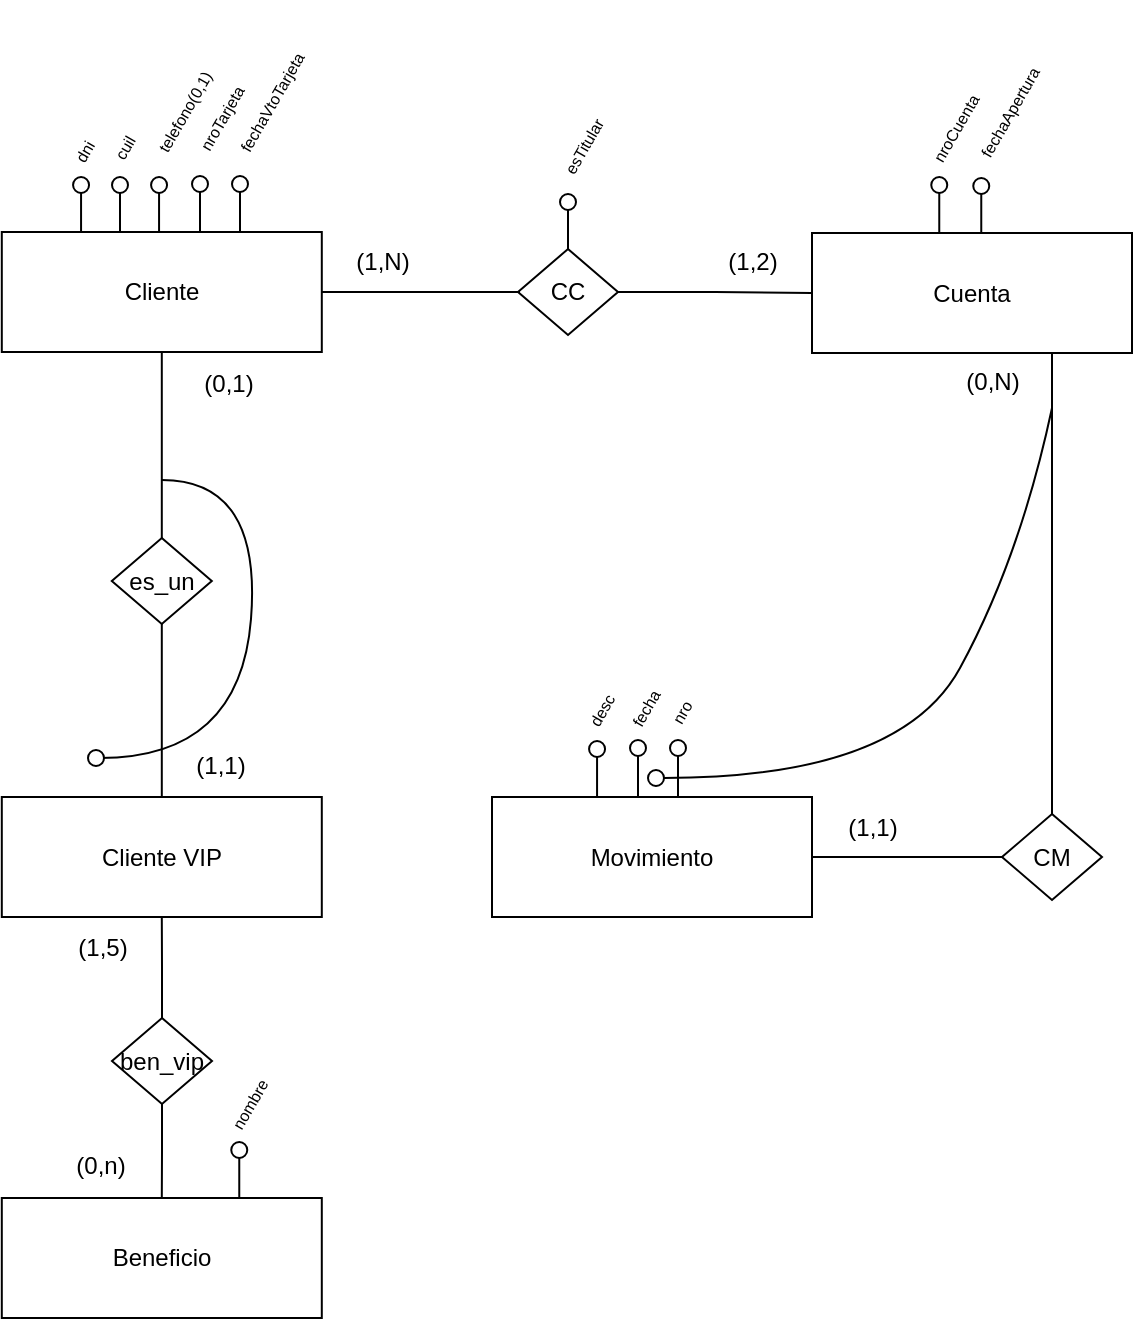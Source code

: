 <mxfile version="27.0.6">
  <diagram name="Page-1" id="GqUmpZvGIh4dHvEs5y8a">
    <mxGraphModel dx="1188" dy="1797" grid="1" gridSize="10" guides="1" tooltips="1" connect="1" arrows="1" fold="1" page="1" pageScale="1" pageWidth="850" pageHeight="1100" math="0" shadow="0">
      <root>
        <mxCell id="0" />
        <mxCell id="1" parent="0" />
        <mxCell id="zeorQwe3iclGi-jsm_hW-1" value="Cliente" style="rounded=0;whiteSpace=wrap;html=1;" parent="1" vertex="1">
          <mxGeometry x="460.9" y="-843.0" width="160" height="60" as="geometry" />
        </mxCell>
        <mxCell id="zeorQwe3iclGi-jsm_hW-2" value="" style="group" parent="1" vertex="1" connectable="0">
          <mxGeometry x="496.53" y="-870.499" width="8" height="28" as="geometry" />
        </mxCell>
        <mxCell id="zeorQwe3iclGi-jsm_hW-3" value="" style="ellipse;whiteSpace=wrap;html=1;aspect=fixed;fillColor=light-dark(#FFFFFF,#FFFFFF);" parent="zeorQwe3iclGi-jsm_hW-2" vertex="1">
          <mxGeometry width="8" height="8" as="geometry" />
        </mxCell>
        <mxCell id="zeorQwe3iclGi-jsm_hW-4" style="edgeStyle=orthogonalEdgeStyle;rounded=0;orthogonalLoop=1;jettySize=auto;html=1;endArrow=none;startFill=0;" parent="zeorQwe3iclGi-jsm_hW-2" edge="1">
          <mxGeometry relative="1" as="geometry">
            <mxPoint x="4" y="28" as="targetPoint" />
            <mxPoint x="4" y="8" as="sourcePoint" />
          </mxGeometry>
        </mxCell>
        <mxCell id="zeorQwe3iclGi-jsm_hW-5" value="&lt;font style=&quot;font-size: 8px;&quot;&gt;dni&lt;/font&gt;" style="text;html=1;align=center;verticalAlign=middle;resizable=0;points=[];autosize=1;strokeColor=none;fillColor=none;rotation=-60;" parent="1" vertex="1">
          <mxGeometry x="480.9" y="-898.499" width="40" height="30" as="geometry" />
        </mxCell>
        <mxCell id="zeorQwe3iclGi-jsm_hW-13" value="" style="group" parent="1" vertex="1" connectable="0">
          <mxGeometry x="535.53" y="-870.499" width="8" height="28" as="geometry" />
        </mxCell>
        <mxCell id="zeorQwe3iclGi-jsm_hW-14" value="" style="ellipse;whiteSpace=wrap;html=1;aspect=fixed;" parent="zeorQwe3iclGi-jsm_hW-13" vertex="1">
          <mxGeometry width="8" height="8" as="geometry" />
        </mxCell>
        <mxCell id="zeorQwe3iclGi-jsm_hW-15" style="edgeStyle=orthogonalEdgeStyle;rounded=0;orthogonalLoop=1;jettySize=auto;html=1;endArrow=none;startFill=0;" parent="zeorQwe3iclGi-jsm_hW-13" edge="1">
          <mxGeometry relative="1" as="geometry">
            <mxPoint x="4" y="28" as="targetPoint" />
            <mxPoint x="4" y="8" as="sourcePoint" />
          </mxGeometry>
        </mxCell>
        <mxCell id="zeorQwe3iclGi-jsm_hW-17" value="&lt;font style=&quot;font-size: 8px;&quot;&gt;telefono(0,1)&lt;/font&gt;" style="text;html=1;align=center;verticalAlign=middle;resizable=0;points=[];autosize=1;strokeColor=none;fillColor=none;rotation=-60;" parent="1" vertex="1">
          <mxGeometry x="506.0" y="-918.499" width="90" height="30" as="geometry" />
        </mxCell>
        <mxCell id="SNxEm5c5hE_o6_JuFN__-180" value="" style="group" vertex="1" connectable="0" parent="1">
          <mxGeometry x="516" y="-870.5" width="8" height="28" as="geometry" />
        </mxCell>
        <mxCell id="SNxEm5c5hE_o6_JuFN__-181" value="" style="ellipse;whiteSpace=wrap;html=1;aspect=fixed;fillColor=light-dark(#FFFFFF,#FFFFFF);" vertex="1" parent="SNxEm5c5hE_o6_JuFN__-180">
          <mxGeometry width="8" height="8" as="geometry" />
        </mxCell>
        <mxCell id="SNxEm5c5hE_o6_JuFN__-182" style="edgeStyle=orthogonalEdgeStyle;rounded=0;orthogonalLoop=1;jettySize=auto;html=1;endArrow=none;startFill=0;" edge="1" parent="SNxEm5c5hE_o6_JuFN__-180">
          <mxGeometry relative="1" as="geometry">
            <mxPoint x="4" y="28" as="targetPoint" />
            <mxPoint x="4" y="8" as="sourcePoint" />
          </mxGeometry>
        </mxCell>
        <mxCell id="SNxEm5c5hE_o6_JuFN__-183" value="&lt;font style=&quot;font-size: 8px;&quot;&gt;cuil&lt;/font&gt;" style="text;html=1;align=center;verticalAlign=middle;resizable=0;points=[];autosize=1;strokeColor=none;fillColor=none;rotation=-60;" vertex="1" parent="1">
          <mxGeometry x="501.0" y="-900.499" width="40" height="30" as="geometry" />
        </mxCell>
        <mxCell id="SNxEm5c5hE_o6_JuFN__-184" value="" style="group" vertex="1" connectable="0" parent="1">
          <mxGeometry x="556" y="-871" width="8" height="28" as="geometry" />
        </mxCell>
        <mxCell id="SNxEm5c5hE_o6_JuFN__-185" value="" style="ellipse;whiteSpace=wrap;html=1;aspect=fixed;" vertex="1" parent="SNxEm5c5hE_o6_JuFN__-184">
          <mxGeometry width="8" height="8" as="geometry" />
        </mxCell>
        <mxCell id="SNxEm5c5hE_o6_JuFN__-186" style="edgeStyle=orthogonalEdgeStyle;rounded=0;orthogonalLoop=1;jettySize=auto;html=1;endArrow=none;startFill=0;" edge="1" parent="SNxEm5c5hE_o6_JuFN__-184">
          <mxGeometry relative="1" as="geometry">
            <mxPoint x="4" y="28" as="targetPoint" />
            <mxPoint x="4" y="8" as="sourcePoint" />
          </mxGeometry>
        </mxCell>
        <mxCell id="SNxEm5c5hE_o6_JuFN__-187" value="" style="group" vertex="1" connectable="0" parent="1">
          <mxGeometry x="576" y="-871" width="8" height="28" as="geometry" />
        </mxCell>
        <mxCell id="SNxEm5c5hE_o6_JuFN__-188" value="" style="ellipse;whiteSpace=wrap;html=1;aspect=fixed;" vertex="1" parent="SNxEm5c5hE_o6_JuFN__-187">
          <mxGeometry width="8" height="8" as="geometry" />
        </mxCell>
        <mxCell id="SNxEm5c5hE_o6_JuFN__-189" style="edgeStyle=orthogonalEdgeStyle;rounded=0;orthogonalLoop=1;jettySize=auto;html=1;endArrow=none;startFill=0;" edge="1" parent="SNxEm5c5hE_o6_JuFN__-187">
          <mxGeometry relative="1" as="geometry">
            <mxPoint x="4" y="28" as="targetPoint" />
            <mxPoint x="4" y="8" as="sourcePoint" />
          </mxGeometry>
        </mxCell>
        <mxCell id="SNxEm5c5hE_o6_JuFN__-190" value="&lt;font style=&quot;font-size: 8px;&quot;&gt;nroTarjeta&lt;/font&gt;" style="text;html=1;align=center;verticalAlign=middle;resizable=0;points=[];autosize=1;strokeColor=none;fillColor=none;rotation=-60;" vertex="1" parent="1">
          <mxGeometry x="535.0" y="-914.999" width="70" height="30" as="geometry" />
        </mxCell>
        <mxCell id="SNxEm5c5hE_o6_JuFN__-191" value="&lt;font style=&quot;font-size: 8px;&quot;&gt;fechaVtoTarjeta&lt;/font&gt;" style="text;html=1;align=center;verticalAlign=middle;resizable=0;points=[];autosize=1;strokeColor=none;fillColor=none;rotation=-60;" vertex="1" parent="1">
          <mxGeometry x="545.0" y="-922.999" width="100" height="30" as="geometry" />
        </mxCell>
        <mxCell id="SNxEm5c5hE_o6_JuFN__-195" style="edgeStyle=orthogonalEdgeStyle;rounded=0;orthogonalLoop=1;jettySize=auto;html=1;entryX=0;entryY=0.5;entryDx=0;entryDy=0;endArrow=none;startFill=0;" edge="1" parent="1" source="SNxEm5c5hE_o6_JuFN__-192" target="SNxEm5c5hE_o6_JuFN__-194">
          <mxGeometry relative="1" as="geometry" />
        </mxCell>
        <mxCell id="SNxEm5c5hE_o6_JuFN__-192" value="CC" style="rhombus;whiteSpace=wrap;html=1;" vertex="1" parent="1">
          <mxGeometry x="719" y="-834.5" width="50" height="43" as="geometry" />
        </mxCell>
        <mxCell id="SNxEm5c5hE_o6_JuFN__-193" style="edgeStyle=orthogonalEdgeStyle;rounded=0;orthogonalLoop=1;jettySize=auto;html=1;endArrow=none;startFill=0;" edge="1" parent="1" source="zeorQwe3iclGi-jsm_hW-1">
          <mxGeometry relative="1" as="geometry">
            <mxPoint x="720" y="-813" as="targetPoint" />
          </mxGeometry>
        </mxCell>
        <mxCell id="SNxEm5c5hE_o6_JuFN__-194" value="Cuenta" style="rounded=0;whiteSpace=wrap;html=1;" vertex="1" parent="1">
          <mxGeometry x="866" y="-842.5" width="160" height="60" as="geometry" />
        </mxCell>
        <mxCell id="SNxEm5c5hE_o6_JuFN__-196" value="" style="group" vertex="1" connectable="0" parent="1">
          <mxGeometry x="740" y="-862.0" width="8" height="28" as="geometry" />
        </mxCell>
        <mxCell id="SNxEm5c5hE_o6_JuFN__-197" value="" style="ellipse;whiteSpace=wrap;html=1;aspect=fixed;" vertex="1" parent="SNxEm5c5hE_o6_JuFN__-196">
          <mxGeometry width="8" height="8" as="geometry" />
        </mxCell>
        <mxCell id="SNxEm5c5hE_o6_JuFN__-198" style="edgeStyle=orthogonalEdgeStyle;rounded=0;orthogonalLoop=1;jettySize=auto;html=1;endArrow=none;startFill=0;" edge="1" parent="SNxEm5c5hE_o6_JuFN__-196">
          <mxGeometry relative="1" as="geometry">
            <mxPoint x="4" y="28" as="targetPoint" />
            <mxPoint x="4" y="8" as="sourcePoint" />
          </mxGeometry>
        </mxCell>
        <mxCell id="SNxEm5c5hE_o6_JuFN__-199" value="&lt;font style=&quot;font-size: 8px;&quot;&gt;esTitular&lt;/font&gt;" style="text;html=1;align=center;verticalAlign=middle;resizable=0;points=[];autosize=1;strokeColor=none;fillColor=none;rotation=-60;" vertex="1" parent="1">
          <mxGeometry x="716.0" y="-900.999" width="70" height="30" as="geometry" />
        </mxCell>
        <mxCell id="SNxEm5c5hE_o6_JuFN__-200" value="" style="group" vertex="1" connectable="0" parent="1">
          <mxGeometry x="925.63" y="-870.499" width="8" height="28" as="geometry" />
        </mxCell>
        <mxCell id="SNxEm5c5hE_o6_JuFN__-201" value="" style="ellipse;whiteSpace=wrap;html=1;aspect=fixed;fillColor=light-dark(#FFFFFF,#FFFFFF);" vertex="1" parent="SNxEm5c5hE_o6_JuFN__-200">
          <mxGeometry width="8" height="8" as="geometry" />
        </mxCell>
        <mxCell id="SNxEm5c5hE_o6_JuFN__-202" style="edgeStyle=orthogonalEdgeStyle;rounded=0;orthogonalLoop=1;jettySize=auto;html=1;endArrow=none;startFill=0;" edge="1" parent="SNxEm5c5hE_o6_JuFN__-200">
          <mxGeometry relative="1" as="geometry">
            <mxPoint x="4" y="28" as="targetPoint" />
            <mxPoint x="4" y="8" as="sourcePoint" />
          </mxGeometry>
        </mxCell>
        <mxCell id="SNxEm5c5hE_o6_JuFN__-203" value="&lt;font style=&quot;font-size: 8px;&quot;&gt;nroCuenta&lt;/font&gt;" style="text;html=1;align=center;verticalAlign=middle;resizable=0;points=[];autosize=1;strokeColor=none;fillColor=none;rotation=-60;" vertex="1" parent="1">
          <mxGeometry x="902.0" y="-909.999" width="70" height="30" as="geometry" />
        </mxCell>
        <mxCell id="SNxEm5c5hE_o6_JuFN__-204" value="" style="group" vertex="1" connectable="0" parent="1">
          <mxGeometry x="946.63" y="-870.0" width="8" height="28" as="geometry" />
        </mxCell>
        <mxCell id="SNxEm5c5hE_o6_JuFN__-205" value="" style="ellipse;whiteSpace=wrap;html=1;aspect=fixed;" vertex="1" parent="SNxEm5c5hE_o6_JuFN__-204">
          <mxGeometry width="8" height="8" as="geometry" />
        </mxCell>
        <mxCell id="SNxEm5c5hE_o6_JuFN__-206" style="edgeStyle=orthogonalEdgeStyle;rounded=0;orthogonalLoop=1;jettySize=auto;html=1;endArrow=none;startFill=0;" edge="1" parent="SNxEm5c5hE_o6_JuFN__-204">
          <mxGeometry relative="1" as="geometry">
            <mxPoint x="4" y="28" as="targetPoint" />
            <mxPoint x="4" y="8" as="sourcePoint" />
          </mxGeometry>
        </mxCell>
        <mxCell id="SNxEm5c5hE_o6_JuFN__-207" value="&lt;font style=&quot;font-size: 8px;&quot;&gt;fechaApertura&lt;/font&gt;" style="text;html=1;align=center;verticalAlign=middle;resizable=0;points=[];autosize=1;strokeColor=none;fillColor=none;rotation=-60;" vertex="1" parent="1">
          <mxGeometry x="919.0" y="-917.999" width="90" height="30" as="geometry" />
        </mxCell>
        <mxCell id="SNxEm5c5hE_o6_JuFN__-208" value="(1,N)" style="text;html=1;align=center;verticalAlign=middle;resizable=0;points=[];autosize=1;strokeColor=none;fillColor=none;" vertex="1" parent="1">
          <mxGeometry x="620.9" y="-843" width="60" height="30" as="geometry" />
        </mxCell>
        <mxCell id="SNxEm5c5hE_o6_JuFN__-210" value="(1,2)" style="text;html=1;align=center;verticalAlign=middle;resizable=0;points=[];autosize=1;strokeColor=none;fillColor=none;" vertex="1" parent="1">
          <mxGeometry x="806" y="-843" width="60" height="30" as="geometry" />
        </mxCell>
        <mxCell id="SNxEm5c5hE_o6_JuFN__-212" style="edgeStyle=orthogonalEdgeStyle;rounded=0;orthogonalLoop=1;jettySize=auto;html=1;entryX=0.75;entryY=1;entryDx=0;entryDy=0;endArrow=none;startFill=0;" edge="1" parent="1" source="SNxEm5c5hE_o6_JuFN__-211" target="SNxEm5c5hE_o6_JuFN__-194">
          <mxGeometry relative="1" as="geometry" />
        </mxCell>
        <mxCell id="SNxEm5c5hE_o6_JuFN__-211" value="CM" style="rhombus;whiteSpace=wrap;html=1;" vertex="1" parent="1">
          <mxGeometry x="961" y="-552" width="50" height="43" as="geometry" />
        </mxCell>
        <mxCell id="SNxEm5c5hE_o6_JuFN__-214" style="edgeStyle=orthogonalEdgeStyle;rounded=0;orthogonalLoop=1;jettySize=auto;html=1;entryX=0;entryY=0.5;entryDx=0;entryDy=0;endArrow=none;startFill=0;" edge="1" parent="1" source="SNxEm5c5hE_o6_JuFN__-213" target="SNxEm5c5hE_o6_JuFN__-211">
          <mxGeometry relative="1" as="geometry" />
        </mxCell>
        <mxCell id="SNxEm5c5hE_o6_JuFN__-213" value="Movimiento" style="rounded=0;whiteSpace=wrap;html=1;" vertex="1" parent="1">
          <mxGeometry x="706" y="-560.5" width="160" height="60" as="geometry" />
        </mxCell>
        <mxCell id="SNxEm5c5hE_o6_JuFN__-215" value="" style="group" vertex="1" connectable="0" parent="1">
          <mxGeometry x="754.53" y="-588.499" width="8" height="28" as="geometry" />
        </mxCell>
        <mxCell id="SNxEm5c5hE_o6_JuFN__-216" value="" style="ellipse;whiteSpace=wrap;html=1;aspect=fixed;" vertex="1" parent="SNxEm5c5hE_o6_JuFN__-215">
          <mxGeometry width="8" height="8" as="geometry" />
        </mxCell>
        <mxCell id="SNxEm5c5hE_o6_JuFN__-217" style="edgeStyle=orthogonalEdgeStyle;rounded=0;orthogonalLoop=1;jettySize=auto;html=1;endArrow=none;startFill=0;" edge="1" parent="SNxEm5c5hE_o6_JuFN__-215">
          <mxGeometry relative="1" as="geometry">
            <mxPoint x="4" y="28" as="targetPoint" />
            <mxPoint x="4" y="8" as="sourcePoint" />
          </mxGeometry>
        </mxCell>
        <mxCell id="SNxEm5c5hE_o6_JuFN__-219" value="" style="group" vertex="1" connectable="0" parent="1">
          <mxGeometry x="775" y="-589.0" width="8" height="28" as="geometry" />
        </mxCell>
        <mxCell id="SNxEm5c5hE_o6_JuFN__-220" value="" style="ellipse;whiteSpace=wrap;html=1;aspect=fixed;" vertex="1" parent="SNxEm5c5hE_o6_JuFN__-219">
          <mxGeometry width="8" height="8" as="geometry" />
        </mxCell>
        <mxCell id="SNxEm5c5hE_o6_JuFN__-221" style="edgeStyle=orthogonalEdgeStyle;rounded=0;orthogonalLoop=1;jettySize=auto;html=1;endArrow=none;startFill=0;" edge="1" parent="SNxEm5c5hE_o6_JuFN__-219">
          <mxGeometry relative="1" as="geometry">
            <mxPoint x="4" y="28" as="targetPoint" />
            <mxPoint x="4" y="8" as="sourcePoint" />
          </mxGeometry>
        </mxCell>
        <mxCell id="SNxEm5c5hE_o6_JuFN__-222" value="" style="group" vertex="1" connectable="0" parent="1">
          <mxGeometry x="795" y="-589.0" width="8" height="28" as="geometry" />
        </mxCell>
        <mxCell id="SNxEm5c5hE_o6_JuFN__-223" value="" style="ellipse;whiteSpace=wrap;html=1;aspect=fixed;" vertex="1" parent="SNxEm5c5hE_o6_JuFN__-222">
          <mxGeometry width="8" height="8" as="geometry" />
        </mxCell>
        <mxCell id="SNxEm5c5hE_o6_JuFN__-224" style="edgeStyle=orthogonalEdgeStyle;rounded=0;orthogonalLoop=1;jettySize=auto;html=1;endArrow=none;startFill=0;" edge="1" parent="SNxEm5c5hE_o6_JuFN__-222">
          <mxGeometry relative="1" as="geometry">
            <mxPoint x="4" y="28" as="targetPoint" />
            <mxPoint x="4" y="8" as="sourcePoint" />
          </mxGeometry>
        </mxCell>
        <mxCell id="SNxEm5c5hE_o6_JuFN__-225" value="&lt;font style=&quot;font-size: 8px;&quot;&gt;fecha&lt;/font&gt;" style="text;html=1;align=center;verticalAlign=middle;resizable=0;points=[];autosize=1;strokeColor=none;fillColor=none;rotation=-60;" vertex="1" parent="1">
          <mxGeometry x="757.0" y="-619.999" width="50" height="30" as="geometry" />
        </mxCell>
        <mxCell id="SNxEm5c5hE_o6_JuFN__-226" value="&lt;font style=&quot;font-size: 8px;&quot;&gt;nro&lt;/font&gt;" style="text;html=1;align=center;verticalAlign=middle;resizable=0;points=[];autosize=1;strokeColor=none;fillColor=none;rotation=-60;" vertex="1" parent="1">
          <mxGeometry x="780.0" y="-617.999" width="40" height="30" as="geometry" />
        </mxCell>
        <mxCell id="SNxEm5c5hE_o6_JuFN__-227" value="&lt;font style=&quot;font-size: 8px;&quot;&gt;desc&lt;/font&gt;" style="text;html=1;align=center;verticalAlign=middle;resizable=0;points=[];autosize=1;strokeColor=none;fillColor=none;rotation=-60;" vertex="1" parent="1">
          <mxGeometry x="740.0" y="-618.999" width="40" height="30" as="geometry" />
        </mxCell>
        <mxCell id="SNxEm5c5hE_o6_JuFN__-228" value="" style="curved=1;endArrow=none;html=1;rounded=0;startFill=0;entryX=1;entryY=0.5;entryDx=0;entryDy=0;" edge="1" parent="1" target="SNxEm5c5hE_o6_JuFN__-230">
          <mxGeometry width="50" height="50" relative="1" as="geometry">
            <mxPoint x="986" y="-755" as="sourcePoint" />
            <mxPoint x="805" y="-678" as="targetPoint" />
            <Array as="points">
              <mxPoint x="970" y="-680" />
              <mxPoint x="910" y="-570" />
            </Array>
          </mxGeometry>
        </mxCell>
        <mxCell id="SNxEm5c5hE_o6_JuFN__-229" value="" style="group" vertex="1" connectable="0" parent="1">
          <mxGeometry x="784" y="-574" width="8" height="28" as="geometry" />
        </mxCell>
        <mxCell id="SNxEm5c5hE_o6_JuFN__-230" value="" style="ellipse;whiteSpace=wrap;html=1;aspect=fixed;fillColor=light-dark(#FFFFFF,#FFFFFF);" vertex="1" parent="SNxEm5c5hE_o6_JuFN__-229">
          <mxGeometry width="8" height="8" as="geometry" />
        </mxCell>
        <mxCell id="SNxEm5c5hE_o6_JuFN__-234" value="(1,1)" style="text;html=1;align=center;verticalAlign=middle;resizable=0;points=[];autosize=1;strokeColor=none;fillColor=none;" vertex="1" parent="1">
          <mxGeometry x="865.63" y="-560.5" width="60" height="30" as="geometry" />
        </mxCell>
        <mxCell id="SNxEm5c5hE_o6_JuFN__-235" value="(0,N)" style="text;html=1;align=center;verticalAlign=middle;resizable=0;points=[];autosize=1;strokeColor=none;fillColor=none;" vertex="1" parent="1">
          <mxGeometry x="926" y="-783" width="60" height="30" as="geometry" />
        </mxCell>
        <mxCell id="SNxEm5c5hE_o6_JuFN__-236" value="Cliente VIP" style="rounded=0;whiteSpace=wrap;html=1;" vertex="1" parent="1">
          <mxGeometry x="460.9" y="-560.5" width="160" height="60" as="geometry" />
        </mxCell>
        <mxCell id="SNxEm5c5hE_o6_JuFN__-238" style="edgeStyle=orthogonalEdgeStyle;rounded=0;orthogonalLoop=1;jettySize=auto;html=1;entryX=0.5;entryY=1;entryDx=0;entryDy=0;endArrow=none;startFill=0;" edge="1" parent="1" source="SNxEm5c5hE_o6_JuFN__-237" target="zeorQwe3iclGi-jsm_hW-1">
          <mxGeometry relative="1" as="geometry" />
        </mxCell>
        <mxCell id="SNxEm5c5hE_o6_JuFN__-239" style="edgeStyle=orthogonalEdgeStyle;rounded=0;orthogonalLoop=1;jettySize=auto;html=1;entryX=0.5;entryY=0;entryDx=0;entryDy=0;endArrow=none;startFill=0;" edge="1" parent="1" source="SNxEm5c5hE_o6_JuFN__-237" target="SNxEm5c5hE_o6_JuFN__-236">
          <mxGeometry relative="1" as="geometry">
            <Array as="points">
              <mxPoint x="541" y="-609" />
              <mxPoint x="541" y="-609" />
            </Array>
          </mxGeometry>
        </mxCell>
        <mxCell id="SNxEm5c5hE_o6_JuFN__-237" value="es_un" style="rhombus;whiteSpace=wrap;html=1;" vertex="1" parent="1">
          <mxGeometry x="515.9" y="-690" width="50" height="43" as="geometry" />
        </mxCell>
        <mxCell id="SNxEm5c5hE_o6_JuFN__-240" value="" style="curved=1;endArrow=none;html=1;rounded=0;startFill=0;" edge="1" parent="1">
          <mxGeometry width="50" height="50" relative="1" as="geometry">
            <mxPoint x="541" y="-719" as="sourcePoint" />
            <mxPoint x="510" y="-580" as="targetPoint" />
            <Array as="points">
              <mxPoint x="591" y="-719" />
              <mxPoint x="580" y="-580" />
            </Array>
          </mxGeometry>
        </mxCell>
        <mxCell id="SNxEm5c5hE_o6_JuFN__-241" value="" style="group" vertex="1" connectable="0" parent="1">
          <mxGeometry x="504" y="-584" width="8" height="28" as="geometry" />
        </mxCell>
        <mxCell id="SNxEm5c5hE_o6_JuFN__-242" value="" style="ellipse;whiteSpace=wrap;html=1;aspect=fixed;fillColor=light-dark(#FFFFFF,#FFFFFF);" vertex="1" parent="SNxEm5c5hE_o6_JuFN__-241">
          <mxGeometry width="8" height="8" as="geometry" />
        </mxCell>
        <mxCell id="SNxEm5c5hE_o6_JuFN__-245" style="edgeStyle=orthogonalEdgeStyle;rounded=0;orthogonalLoop=1;jettySize=auto;html=1;entryX=0.5;entryY=1;entryDx=0;entryDy=0;endArrow=none;startFill=0;" edge="1" parent="1" source="SNxEm5c5hE_o6_JuFN__-243" target="SNxEm5c5hE_o6_JuFN__-236">
          <mxGeometry relative="1" as="geometry" />
        </mxCell>
        <mxCell id="SNxEm5c5hE_o6_JuFN__-246" style="edgeStyle=orthogonalEdgeStyle;rounded=0;orthogonalLoop=1;jettySize=auto;html=1;entryX=0.5;entryY=0;entryDx=0;entryDy=0;endArrow=none;startFill=0;" edge="1" parent="1" source="SNxEm5c5hE_o6_JuFN__-243" target="SNxEm5c5hE_o6_JuFN__-244">
          <mxGeometry relative="1" as="geometry" />
        </mxCell>
        <mxCell id="SNxEm5c5hE_o6_JuFN__-243" value="ben_vip" style="rhombus;whiteSpace=wrap;html=1;" vertex="1" parent="1">
          <mxGeometry x="516" y="-450" width="50" height="43" as="geometry" />
        </mxCell>
        <mxCell id="SNxEm5c5hE_o6_JuFN__-244" value="Beneficio" style="rounded=0;whiteSpace=wrap;html=1;" vertex="1" parent="1">
          <mxGeometry x="460.9" y="-360" width="160" height="60" as="geometry" />
        </mxCell>
        <mxCell id="SNxEm5c5hE_o6_JuFN__-254" value="" style="group" vertex="1" connectable="0" parent="1">
          <mxGeometry x="575.63" y="-387.999" width="8" height="28" as="geometry" />
        </mxCell>
        <mxCell id="SNxEm5c5hE_o6_JuFN__-255" value="" style="ellipse;whiteSpace=wrap;html=1;aspect=fixed;fillColor=light-dark(#FFFFFF,#FFFFFF);" vertex="1" parent="SNxEm5c5hE_o6_JuFN__-254">
          <mxGeometry width="8" height="8" as="geometry" />
        </mxCell>
        <mxCell id="SNxEm5c5hE_o6_JuFN__-256" style="edgeStyle=orthogonalEdgeStyle;rounded=0;orthogonalLoop=1;jettySize=auto;html=1;endArrow=none;startFill=0;" edge="1" parent="SNxEm5c5hE_o6_JuFN__-254">
          <mxGeometry relative="1" as="geometry">
            <mxPoint x="4" y="28" as="targetPoint" />
            <mxPoint x="4" y="8" as="sourcePoint" />
          </mxGeometry>
        </mxCell>
        <mxCell id="SNxEm5c5hE_o6_JuFN__-257" value="&lt;font style=&quot;font-size: 8px;&quot;&gt;nombre&lt;/font&gt;" style="text;html=1;align=center;verticalAlign=middle;resizable=0;points=[];autosize=1;strokeColor=none;fillColor=none;rotation=-60;" vertex="1" parent="1">
          <mxGeometry x="559.0" y="-421.999" width="50" height="30" as="geometry" />
        </mxCell>
        <mxCell id="SNxEm5c5hE_o6_JuFN__-258" value="(0,1)" style="text;html=1;align=center;verticalAlign=middle;resizable=0;points=[];autosize=1;strokeColor=none;fillColor=none;" vertex="1" parent="1">
          <mxGeometry x="543.53" y="-782.5" width="60" height="30" as="geometry" />
        </mxCell>
        <mxCell id="SNxEm5c5hE_o6_JuFN__-259" value="(1,1)" style="text;html=1;align=center;verticalAlign=middle;resizable=0;points=[];autosize=1;strokeColor=none;fillColor=none;" vertex="1" parent="1">
          <mxGeometry x="540" y="-591" width="60" height="30" as="geometry" />
        </mxCell>
        <mxCell id="SNxEm5c5hE_o6_JuFN__-260" value="(1,5)" style="text;html=1;align=center;verticalAlign=middle;resizable=0;points=[];autosize=1;strokeColor=none;fillColor=none;" vertex="1" parent="1">
          <mxGeometry x="481" y="-500.5" width="60" height="30" as="geometry" />
        </mxCell>
        <mxCell id="SNxEm5c5hE_o6_JuFN__-261" value="(0,n)" style="text;html=1;align=center;verticalAlign=middle;resizable=0;points=[];autosize=1;strokeColor=none;fillColor=none;" vertex="1" parent="1">
          <mxGeometry x="480" y="-391" width="60" height="30" as="geometry" />
        </mxCell>
      </root>
    </mxGraphModel>
  </diagram>
</mxfile>
